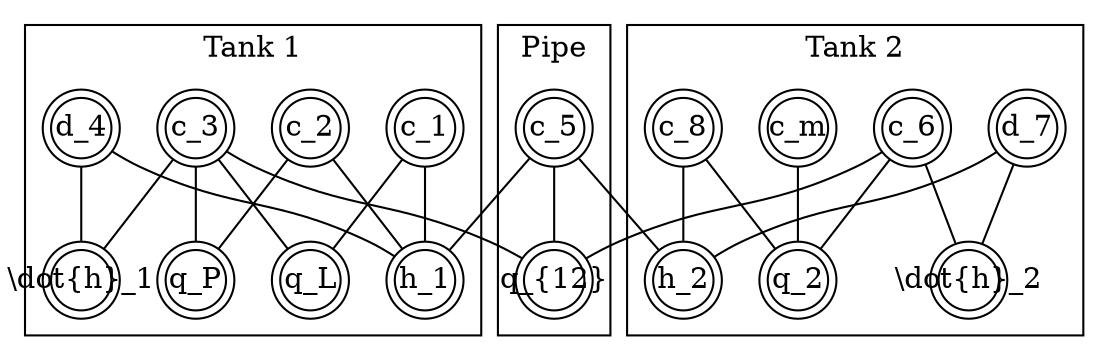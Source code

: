 /*

:Title: Two tank system
:Tags: PGF

This graph shows the structural model of a two tank system.

Generated with::

    $ dot2tex.py -fpgf tank.dot > tank.tex
    
*/
graph G {
    node[shape=doublecircle, fixedsize=true, width=0.4];
    graph [style="rounded corners"];
    subgraph cluster0 {
    	style = "red, fill=blue!20,rounded corners";    	
    	label = "Tank 1";
    	node [texmode="math"]
    	c_1--q_L; c_1--h_1;
        c_2--q_P;	c_2--h_1;
    	c_3--q_L; c_3--q_P; c_3--dh_1; 
    	d_4--dh_1;d_4--h_1;
    	dh_1 [label="\\dot{h}_1"];
    }
    
    subgraph cluster1{
	label = "Pipe";  
	node [texmode="math"]
	c_5--h_1; c_5--q_12;
	q_12 [label="q_{12}"];
    }
    
    c_5--h_2;
    c_3--q_12;
    c_6--q_12;
    
    subgraph cluster2{
    	label = "Tank 2";
    	node [texmode="math"]
    	c_6--dh_2;c_6--q_2;
    	d_7--dh_2; d_7--h_2;
    	c_8--h_2;c_8--q_2;
    	c_m--q_2;
    	dh_2 [label="\\dot{h}_2"];
    }
}
